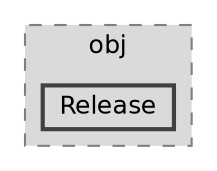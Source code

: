 digraph "C:/Users/hugoc/Desktop/2024_2025/Programação Orientada a Objetos/trabalhoPOO_23010_Fase1/src/obj/Release"
{
 // LATEX_PDF_SIZE
  bgcolor="transparent";
  edge [fontname=Helvetica,fontsize=12,labelfontname=Helvetica,labelfontsize=10];
  node [fontname=Helvetica,fontsize=12,shape=box,height=0.2,width=0.4];
  compound=true
  subgraph clusterdir_3bc03cc55d4aa6566f37b02a8017003e {
    graph [ bgcolor="#dadada", pencolor="grey50", label="obj", fontname=Helvetica,fontsize=12 style="filled,dashed", URL="dir_3bc03cc55d4aa6566f37b02a8017003e.html",tooltip=""]
  dir_fde2e7bac110681567e7dc6808f601de [label="Release", fillcolor="#dadada", color="grey25", style="filled,bold", URL="dir_fde2e7bac110681567e7dc6808f601de.html",tooltip=""];
  }
}
